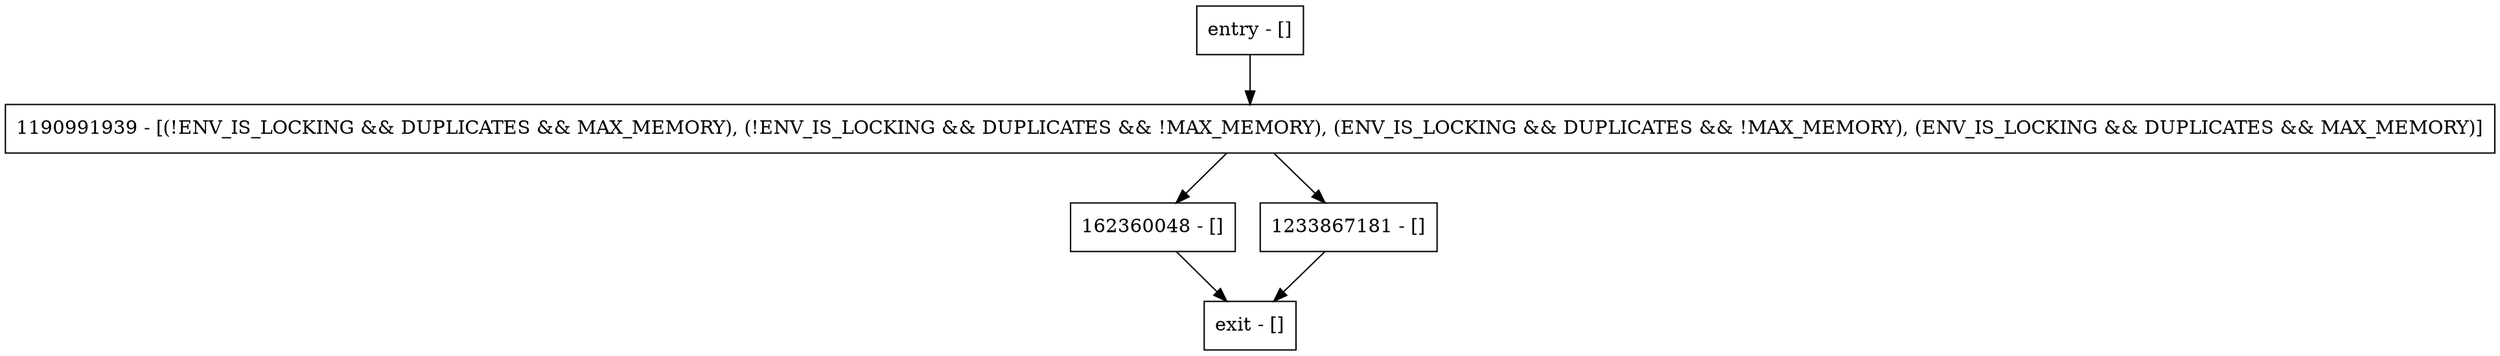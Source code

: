 digraph compareKeys {
node [shape=record];
entry [label="entry - []"];
exit [label="exit - []"];
1190991939 [label="1190991939 - [(!ENV_IS_LOCKING && DUPLICATES && MAX_MEMORY), (!ENV_IS_LOCKING && DUPLICATES && !MAX_MEMORY), (ENV_IS_LOCKING && DUPLICATES && !MAX_MEMORY), (ENV_IS_LOCKING && DUPLICATES && MAX_MEMORY)]"];
162360048 [label="162360048 - []"];
1233867181 [label="1233867181 - []"];
entry;
exit;
entry -> 1190991939;
1190991939 -> 162360048;
1190991939 -> 1233867181;
162360048 -> exit;
1233867181 -> exit;
}
